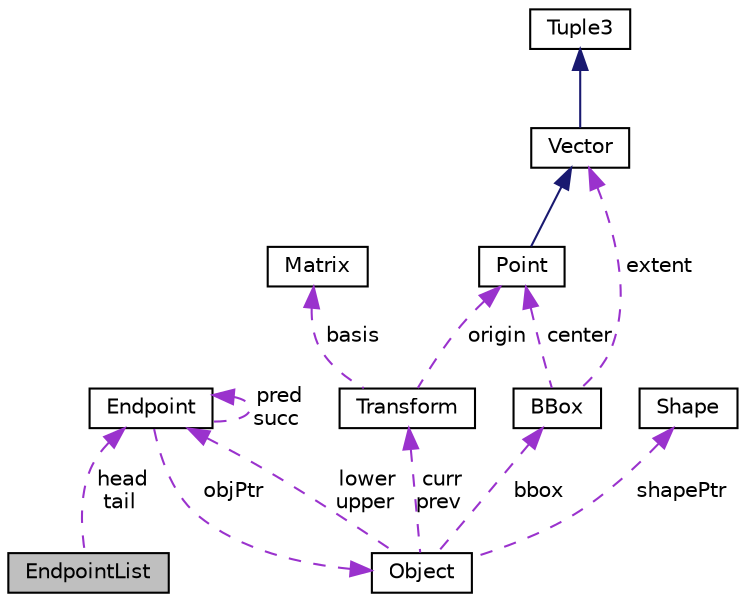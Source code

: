 digraph "EndpointList"
{
  edge [fontname="Helvetica",fontsize="10",labelfontname="Helvetica",labelfontsize="10"];
  node [fontname="Helvetica",fontsize="10",shape=record];
  Node1 [label="EndpointList",height=0.2,width=0.4,color="black", fillcolor="grey75", style="filled", fontcolor="black"];
  Node2 -> Node1 [dir="back",color="darkorchid3",fontsize="10",style="dashed",label=" head\ntail" ,fontname="Helvetica"];
  Node2 [label="Endpoint",height=0.2,width=0.4,color="black", fillcolor="white", style="filled",URL="$class_endpoint.html"];
  Node2 -> Node2 [dir="back",color="darkorchid3",fontsize="10",style="dashed",label=" pred\nsucc" ,fontname="Helvetica"];
  Node3 -> Node2 [dir="back",color="darkorchid3",fontsize="10",style="dashed",label=" objPtr" ,fontname="Helvetica"];
  Node3 [label="Object",height=0.2,width=0.4,color="black", fillcolor="white", style="filled",URL="$class_object.html"];
  Node2 -> Node3 [dir="back",color="darkorchid3",fontsize="10",style="dashed",label=" lower\nupper" ,fontname="Helvetica"];
  Node4 -> Node3 [dir="back",color="darkorchid3",fontsize="10",style="dashed",label=" bbox" ,fontname="Helvetica"];
  Node4 [label="BBox",height=0.2,width=0.4,color="black", fillcolor="white", style="filled",URL="$class_b_box.html"];
  Node5 -> Node4 [dir="back",color="darkorchid3",fontsize="10",style="dashed",label=" extent" ,fontname="Helvetica"];
  Node5 [label="Vector",height=0.2,width=0.4,color="black", fillcolor="white", style="filled",URL="$class_vector.html"];
  Node6 -> Node5 [dir="back",color="midnightblue",fontsize="10",style="solid",fontname="Helvetica"];
  Node6 [label="Tuple3",height=0.2,width=0.4,color="black", fillcolor="white", style="filled",URL="$class_tuple3.html"];
  Node7 -> Node4 [dir="back",color="darkorchid3",fontsize="10",style="dashed",label=" center" ,fontname="Helvetica"];
  Node7 [label="Point",height=0.2,width=0.4,color="black", fillcolor="white", style="filled",URL="$class_point.html"];
  Node5 -> Node7 [dir="back",color="midnightblue",fontsize="10",style="solid",fontname="Helvetica"];
  Node8 -> Node3 [dir="back",color="darkorchid3",fontsize="10",style="dashed",label=" curr\nprev" ,fontname="Helvetica"];
  Node8 [label="Transform",height=0.2,width=0.4,color="black", fillcolor="white", style="filled",URL="$class_transform.html"];
  Node7 -> Node8 [dir="back",color="darkorchid3",fontsize="10",style="dashed",label=" origin" ,fontname="Helvetica"];
  Node9 -> Node8 [dir="back",color="darkorchid3",fontsize="10",style="dashed",label=" basis" ,fontname="Helvetica"];
  Node9 [label="Matrix",height=0.2,width=0.4,color="black", fillcolor="white", style="filled",URL="$class_matrix.html"];
  Node10 -> Node3 [dir="back",color="darkorchid3",fontsize="10",style="dashed",label=" shapePtr" ,fontname="Helvetica"];
  Node10 [label="Shape",height=0.2,width=0.4,color="black", fillcolor="white", style="filled",URL="$class_shape.html"];
}
